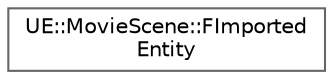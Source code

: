 digraph "Graphical Class Hierarchy"
{
 // INTERACTIVE_SVG=YES
 // LATEX_PDF_SIZE
  bgcolor="transparent";
  edge [fontname=Helvetica,fontsize=10,labelfontname=Helvetica,labelfontsize=10];
  node [fontname=Helvetica,fontsize=10,shape=box,height=0.2,width=0.4];
  rankdir="LR";
  Node0 [id="Node000000",label="UE::MovieScene::FImported\lEntity",height=0.2,width=0.4,color="grey40", fillcolor="white", style="filled",URL="$df/d60/structUE_1_1MovieScene_1_1FImportedEntity.html",tooltip=" "];
}
